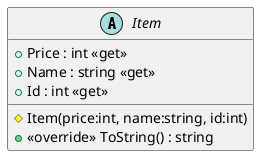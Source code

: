 @startuml
abstract class Item {
    # Item(price:int, name:string, id:int)
    + Price : int <<get>>
    + Name : string <<get>>
    + Id : int <<get>>
    + <<override>> ToString() : string
}
@enduml
